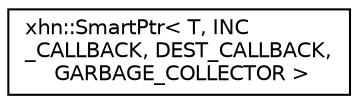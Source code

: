 digraph "Graphical Class Hierarchy"
{
  edge [fontname="Helvetica",fontsize="10",labelfontname="Helvetica",labelfontsize="10"];
  node [fontname="Helvetica",fontsize="10",shape=record];
  rankdir="LR";
  Node1 [label="xhn::SmartPtr\< T, INC\l_CALLBACK, DEST_CALLBACK,\l GARBAGE_COLLECTOR \>",height=0.2,width=0.4,color="black", fillcolor="white", style="filled",URL="$classxhn_1_1_smart_ptr.html"];
}
